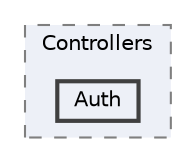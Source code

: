 digraph "app/Http/Controllers/Auth"
{
 // LATEX_PDF_SIZE
  bgcolor="transparent";
  edge [fontname=Helvetica,fontsize=10,labelfontname=Helvetica,labelfontsize=10];
  node [fontname=Helvetica,fontsize=10,shape=box,height=0.2,width=0.4];
  compound=true
  subgraph clusterdir_27ba1f74dc73f44d4e9ca42f2dd266ec {
    graph [ bgcolor="#edf0f7", pencolor="grey50", label="Controllers", fontname=Helvetica,fontsize=10 style="filled,dashed", URL="dir_27ba1f74dc73f44d4e9ca42f2dd266ec.html",tooltip=""]
  dir_88a4777cc813fc77c471bd7c38dc0c56 [label="Auth", fillcolor="#edf0f7", color="grey25", style="filled,bold", URL="dir_88a4777cc813fc77c471bd7c38dc0c56.html",tooltip=""];
  }
}
